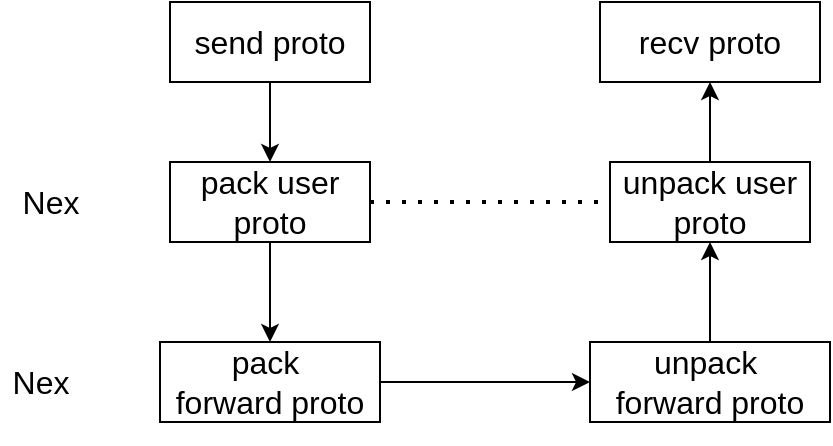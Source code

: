 <mxfile version="15.9.1" type="github">
  <diagram id="u8lQeyHK2CI5gsenDK-O" name="Page-1">
    <mxGraphModel dx="1341" dy="754" grid="1" gridSize="10" guides="1" tooltips="1" connect="1" arrows="1" fold="1" page="1" pageScale="1" pageWidth="827" pageHeight="1169" math="0" shadow="0">
      <root>
        <mxCell id="0" />
        <mxCell id="1" parent="0" />
        <mxCell id="5k8fvVBGaVAwB3xaM-kX-5" value="" style="edgeStyle=orthogonalEdgeStyle;rounded=0;orthogonalLoop=1;jettySize=auto;html=1;" parent="1" source="YOo31E4RZwj-w35EvqCA-2" target="5k8fvVBGaVAwB3xaM-kX-1" edge="1">
          <mxGeometry relative="1" as="geometry" />
        </mxCell>
        <mxCell id="YOo31E4RZwj-w35EvqCA-2" value="&lt;span style=&quot;font-size: 16px&quot;&gt;send proto&lt;/span&gt;" style="rounded=0;whiteSpace=wrap;html=1;" parent="1" vertex="1">
          <mxGeometry x="110" y="140" width="100" height="40" as="geometry" />
        </mxCell>
        <mxCell id="YOo31E4RZwj-w35EvqCA-7" style="edgeStyle=orthogonalEdgeStyle;rounded=0;orthogonalLoop=1;jettySize=auto;html=1;fontSize=16;" parent="1" source="YOo31E4RZwj-w35EvqCA-3" target="YOo31E4RZwj-w35EvqCA-5" edge="1">
          <mxGeometry relative="1" as="geometry" />
        </mxCell>
        <mxCell id="YOo31E4RZwj-w35EvqCA-3" value="&lt;span style=&quot;font-size: 16px&quot;&gt;pack&amp;nbsp;&lt;br&gt;forward proto&lt;br&gt;&lt;/span&gt;" style="rounded=0;whiteSpace=wrap;html=1;" parent="1" vertex="1">
          <mxGeometry x="105" y="310" width="110" height="40" as="geometry" />
        </mxCell>
        <mxCell id="5k8fvVBGaVAwB3xaM-kX-7" value="" style="edgeStyle=orthogonalEdgeStyle;rounded=0;orthogonalLoop=1;jettySize=auto;html=1;" parent="1" source="YOo31E4RZwj-w35EvqCA-5" target="5k8fvVBGaVAwB3xaM-kX-2" edge="1">
          <mxGeometry relative="1" as="geometry" />
        </mxCell>
        <mxCell id="YOo31E4RZwj-w35EvqCA-5" value="&lt;p style=&quot;line-height: 1.2&quot;&gt;&lt;span style=&quot;font-size: 16px&quot;&gt;unpack&amp;nbsp;&lt;/span&gt;&lt;br style=&quot;font-size: 16px&quot;&gt;&lt;span style=&quot;font-size: 16px&quot;&gt;forward proto&lt;/span&gt;&lt;span style=&quot;font-size: 16px&quot;&gt;&lt;br&gt;&lt;/span&gt;&lt;/p&gt;" style="rounded=0;whiteSpace=wrap;html=1;" parent="1" vertex="1">
          <mxGeometry x="320" y="310" width="120" height="40" as="geometry" />
        </mxCell>
        <mxCell id="YOo31E4RZwj-w35EvqCA-6" value="&lt;span style=&quot;font-size: 16px&quot;&gt;recv proto&lt;/span&gt;" style="rounded=0;whiteSpace=wrap;html=1;" parent="1" vertex="1">
          <mxGeometry x="325" y="140" width="110" height="40" as="geometry" />
        </mxCell>
        <mxCell id="5k8fvVBGaVAwB3xaM-kX-6" value="" style="edgeStyle=orthogonalEdgeStyle;rounded=0;orthogonalLoop=1;jettySize=auto;html=1;" parent="1" source="5k8fvVBGaVAwB3xaM-kX-1" target="YOo31E4RZwj-w35EvqCA-3" edge="1">
          <mxGeometry relative="1" as="geometry" />
        </mxCell>
        <mxCell id="5k8fvVBGaVAwB3xaM-kX-1" value="&lt;span style=&quot;font-size: 16px&quot;&gt;pack user proto&lt;/span&gt;" style="rounded=0;whiteSpace=wrap;html=1;" parent="1" vertex="1">
          <mxGeometry x="110" y="220" width="100" height="40" as="geometry" />
        </mxCell>
        <mxCell id="5k8fvVBGaVAwB3xaM-kX-8" value="" style="edgeStyle=orthogonalEdgeStyle;rounded=0;orthogonalLoop=1;jettySize=auto;html=1;" parent="1" source="5k8fvVBGaVAwB3xaM-kX-2" target="YOo31E4RZwj-w35EvqCA-6" edge="1">
          <mxGeometry relative="1" as="geometry" />
        </mxCell>
        <mxCell id="5k8fvVBGaVAwB3xaM-kX-2" value="&lt;span style=&quot;font-size: 16px&quot;&gt;unpack user proto&lt;/span&gt;" style="rounded=0;whiteSpace=wrap;html=1;" parent="1" vertex="1">
          <mxGeometry x="330" y="220" width="100" height="40" as="geometry" />
        </mxCell>
        <mxCell id="5k8fvVBGaVAwB3xaM-kX-20" value="" style="endArrow=none;dashed=1;html=1;dashPattern=1 3;strokeWidth=2;rounded=0;exitX=1;exitY=0.5;exitDx=0;exitDy=0;entryX=0;entryY=0.5;entryDx=0;entryDy=0;" parent="1" source="5k8fvVBGaVAwB3xaM-kX-1" target="5k8fvVBGaVAwB3xaM-kX-2" edge="1">
          <mxGeometry width="50" height="50" relative="1" as="geometry">
            <mxPoint x="100" y="490" as="sourcePoint" />
            <mxPoint x="150" y="440" as="targetPoint" />
          </mxGeometry>
        </mxCell>
        <mxCell id="5k8fvVBGaVAwB3xaM-kX-22" value="&lt;span style=&quot;font-size: 16px&quot;&gt;Nex&lt;/span&gt;" style="text;html=1;resizable=0;autosize=1;align=center;verticalAlign=middle;points=[];fillColor=none;strokeColor=none;rounded=0;" parent="1" vertex="1">
          <mxGeometry x="30" y="230" width="40" height="20" as="geometry" />
        </mxCell>
        <mxCell id="5k8fvVBGaVAwB3xaM-kX-23" value="&lt;span style=&quot;font-size: 16px&quot;&gt;Nex&lt;/span&gt;" style="text;html=1;resizable=0;autosize=1;align=center;verticalAlign=middle;points=[];fillColor=none;strokeColor=none;rounded=0;" parent="1" vertex="1">
          <mxGeometry x="25" y="320" width="40" height="20" as="geometry" />
        </mxCell>
      </root>
    </mxGraphModel>
  </diagram>
</mxfile>
